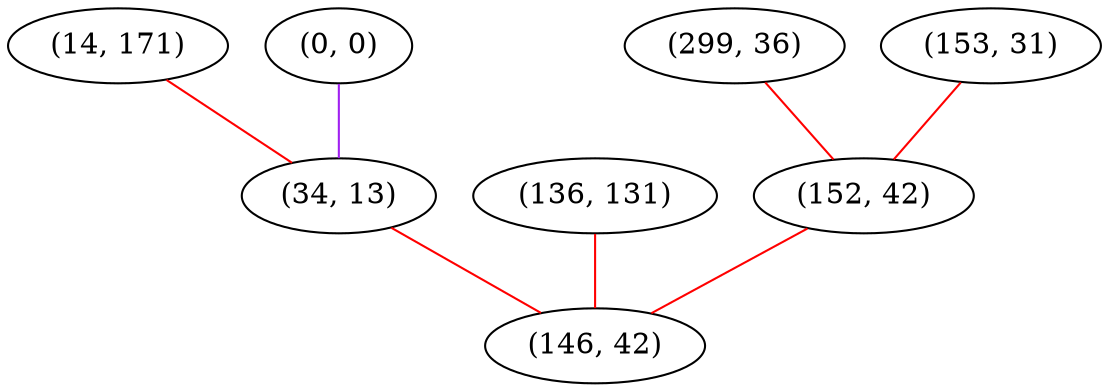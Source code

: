 graph "" {
"(14, 171)";
"(136, 131)";
"(0, 0)";
"(299, 36)";
"(153, 31)";
"(34, 13)";
"(152, 42)";
"(146, 42)";
"(14, 171)" -- "(34, 13)"  [color=red, key=0, weight=1];
"(136, 131)" -- "(146, 42)"  [color=red, key=0, weight=1];
"(0, 0)" -- "(34, 13)"  [color=purple, key=0, weight=4];
"(299, 36)" -- "(152, 42)"  [color=red, key=0, weight=1];
"(153, 31)" -- "(152, 42)"  [color=red, key=0, weight=1];
"(34, 13)" -- "(146, 42)"  [color=red, key=0, weight=1];
"(152, 42)" -- "(146, 42)"  [color=red, key=0, weight=1];
}
